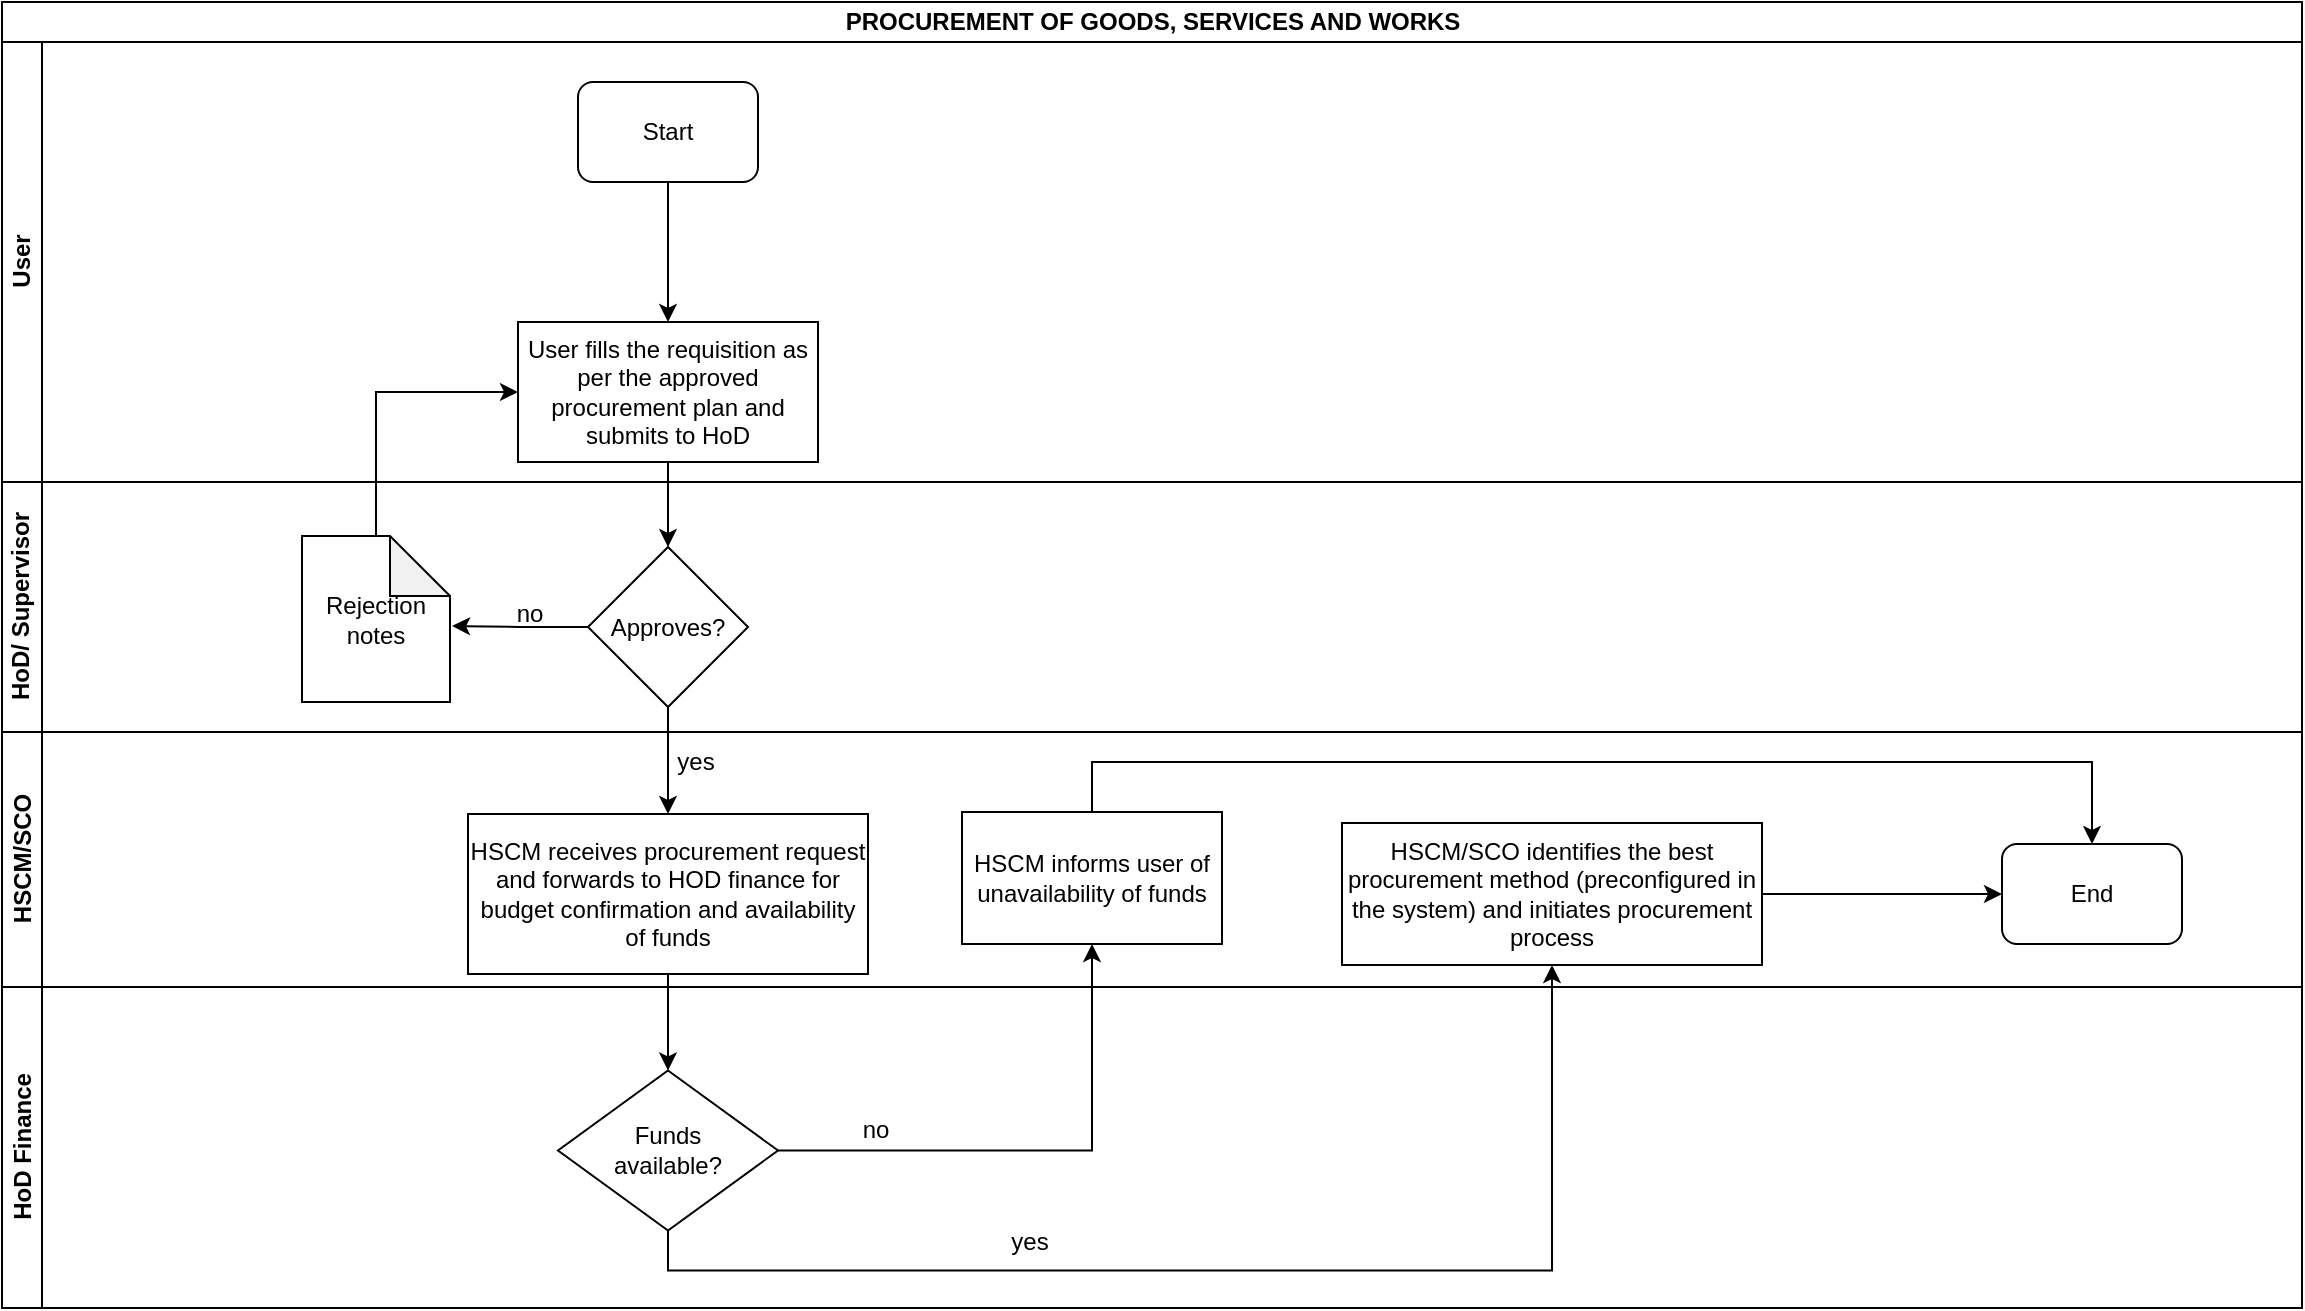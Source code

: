 <mxfile version="14.0.0" type="github">
  <diagram id="jesvzsV6G7X0xek4dLhK" name="Page-1">
    <mxGraphModel dx="1038" dy="547" grid="1" gridSize="10" guides="1" tooltips="1" connect="1" arrows="1" fold="1" page="1" pageScale="1" pageWidth="1169" pageHeight="827" math="0" shadow="0">
      <root>
        <mxCell id="0" />
        <mxCell id="1" parent="0" />
        <mxCell id="IUnoVWmaFJZGCMUDejoO-1" value="PROCUREMENT OF GOODS, SERVICES AND WORKS" style="swimlane;html=1;childLayout=stackLayout;resizeParent=1;resizeParentMax=0;horizontal=1;startSize=20;horizontalStack=0;" vertex="1" parent="1">
          <mxGeometry x="10" y="10" width="1150" height="653" as="geometry" />
        </mxCell>
        <mxCell id="IUnoVWmaFJZGCMUDejoO-2" value="User" style="swimlane;html=1;startSize=20;horizontal=0;" vertex="1" parent="IUnoVWmaFJZGCMUDejoO-1">
          <mxGeometry y="20" width="1150" height="220" as="geometry" />
        </mxCell>
        <mxCell id="IUnoVWmaFJZGCMUDejoO-3" value="Start" style="rounded=1;whiteSpace=wrap;html=1;" vertex="1" parent="IUnoVWmaFJZGCMUDejoO-2">
          <mxGeometry x="288" y="20" width="90" height="50" as="geometry" />
        </mxCell>
        <mxCell id="IUnoVWmaFJZGCMUDejoO-4" value="User fills the requisition as per the approved procurement plan and submits to HoD" style="rounded=0;whiteSpace=wrap;html=1;" vertex="1" parent="IUnoVWmaFJZGCMUDejoO-2">
          <mxGeometry x="258" y="140" width="150" height="70" as="geometry" />
        </mxCell>
        <mxCell id="IUnoVWmaFJZGCMUDejoO-5" value="" style="edgeStyle=orthogonalEdgeStyle;rounded=0;orthogonalLoop=1;jettySize=auto;html=1;entryX=0.5;entryY=0;entryDx=0;entryDy=0;" edge="1" parent="IUnoVWmaFJZGCMUDejoO-2" source="IUnoVWmaFJZGCMUDejoO-3" target="IUnoVWmaFJZGCMUDejoO-4">
          <mxGeometry relative="1" as="geometry">
            <mxPoint x="333" y="145" as="targetPoint" />
          </mxGeometry>
        </mxCell>
        <mxCell id="IUnoVWmaFJZGCMUDejoO-6" value="" style="edgeStyle=orthogonalEdgeStyle;rounded=0;orthogonalLoop=1;jettySize=auto;html=1;" edge="1" parent="IUnoVWmaFJZGCMUDejoO-1" source="IUnoVWmaFJZGCMUDejoO-4" target="IUnoVWmaFJZGCMUDejoO-12">
          <mxGeometry relative="1" as="geometry">
            <mxPoint x="333" y="300" as="targetPoint" />
          </mxGeometry>
        </mxCell>
        <mxCell id="IUnoVWmaFJZGCMUDejoO-7" value="" style="edgeStyle=orthogonalEdgeStyle;rounded=0;orthogonalLoop=1;jettySize=auto;html=1;" edge="1" parent="IUnoVWmaFJZGCMUDejoO-1" source="IUnoVWmaFJZGCMUDejoO-12" target="IUnoVWmaFJZGCMUDejoO-16">
          <mxGeometry relative="1" as="geometry" />
        </mxCell>
        <mxCell id="IUnoVWmaFJZGCMUDejoO-8" value="" style="edgeStyle=orthogonalEdgeStyle;rounded=0;orthogonalLoop=1;jettySize=auto;html=1;entryX=0;entryY=0.5;entryDx=0;entryDy=0;" edge="1" parent="IUnoVWmaFJZGCMUDejoO-1" source="IUnoVWmaFJZGCMUDejoO-13" target="IUnoVWmaFJZGCMUDejoO-4">
          <mxGeometry relative="1" as="geometry">
            <mxPoint x="187" y="185.5" as="targetPoint" />
            <Array as="points">
              <mxPoint x="187" y="195" />
            </Array>
          </mxGeometry>
        </mxCell>
        <mxCell id="IUnoVWmaFJZGCMUDejoO-9" value="" style="edgeStyle=orthogonalEdgeStyle;rounded=0;orthogonalLoop=1;jettySize=auto;html=1;" edge="1" parent="IUnoVWmaFJZGCMUDejoO-1" source="IUnoVWmaFJZGCMUDejoO-16" target="IUnoVWmaFJZGCMUDejoO-24">
          <mxGeometry relative="1" as="geometry" />
        </mxCell>
        <mxCell id="IUnoVWmaFJZGCMUDejoO-10" value="" style="edgeStyle=orthogonalEdgeStyle;rounded=0;orthogonalLoop=1;jettySize=auto;html=1;exitX=0.5;exitY=1;exitDx=0;exitDy=0;" edge="1" parent="IUnoVWmaFJZGCMUDejoO-1" source="IUnoVWmaFJZGCMUDejoO-24" target="IUnoVWmaFJZGCMUDejoO-18">
          <mxGeometry relative="1" as="geometry" />
        </mxCell>
        <mxCell id="IUnoVWmaFJZGCMUDejoO-11" value="HoD/ Supervisor" style="swimlane;html=1;startSize=20;horizontal=0;" vertex="1" parent="IUnoVWmaFJZGCMUDejoO-1">
          <mxGeometry y="240" width="1150" height="125" as="geometry" />
        </mxCell>
        <mxCell id="IUnoVWmaFJZGCMUDejoO-12" value="Approves?" style="rhombus;whiteSpace=wrap;html=1;" vertex="1" parent="IUnoVWmaFJZGCMUDejoO-11">
          <mxGeometry x="293" y="32.5" width="80" height="80" as="geometry" />
        </mxCell>
        <mxCell id="IUnoVWmaFJZGCMUDejoO-13" value="Rejection notes" style="shape=note;whiteSpace=wrap;html=1;backgroundOutline=1;darkOpacity=0.05;" vertex="1" parent="IUnoVWmaFJZGCMUDejoO-11">
          <mxGeometry x="150" y="27" width="74" height="83" as="geometry" />
        </mxCell>
        <mxCell id="IUnoVWmaFJZGCMUDejoO-14" value="" style="edgeStyle=orthogonalEdgeStyle;rounded=0;orthogonalLoop=1;jettySize=auto;html=1;entryX=1.014;entryY=0.542;entryDx=0;entryDy=0;entryPerimeter=0;exitX=0;exitY=0.5;exitDx=0;exitDy=0;" edge="1" parent="IUnoVWmaFJZGCMUDejoO-11" source="IUnoVWmaFJZGCMUDejoO-12" target="IUnoVWmaFJZGCMUDejoO-13">
          <mxGeometry relative="1" as="geometry">
            <mxPoint x="293" y="75.5" as="sourcePoint" />
            <mxPoint x="244" y="90" as="targetPoint" />
          </mxGeometry>
        </mxCell>
        <mxCell id="IUnoVWmaFJZGCMUDejoO-15" value="HSCM/SCO" style="swimlane;html=1;startSize=20;horizontal=0;" vertex="1" parent="IUnoVWmaFJZGCMUDejoO-1">
          <mxGeometry y="365" width="1150" height="127.5" as="geometry" />
        </mxCell>
        <mxCell id="IUnoVWmaFJZGCMUDejoO-16" value="HSCM receives procurement request and forwards to HOD finance for budget confirmation and availability of funds" style="whiteSpace=wrap;html=1;" vertex="1" parent="IUnoVWmaFJZGCMUDejoO-15">
          <mxGeometry x="233" y="41" width="200" height="80" as="geometry" />
        </mxCell>
        <mxCell id="IUnoVWmaFJZGCMUDejoO-17" value="yes" style="text;html=1;strokeColor=none;fillColor=none;align=center;verticalAlign=middle;whiteSpace=wrap;rounded=0;" vertex="1" parent="IUnoVWmaFJZGCMUDejoO-15">
          <mxGeometry x="327" y="5" width="40" height="20" as="geometry" />
        </mxCell>
        <mxCell id="IUnoVWmaFJZGCMUDejoO-18" value="HSCM/SCO identifies the best procurement method (preconfigured in the system) and initiates procurement process" style="whiteSpace=wrap;html=1;" vertex="1" parent="IUnoVWmaFJZGCMUDejoO-15">
          <mxGeometry x="670" y="45.5" width="210" height="71" as="geometry" />
        </mxCell>
        <mxCell id="IUnoVWmaFJZGCMUDejoO-19" value="End" style="rounded=1;whiteSpace=wrap;html=1;" vertex="1" parent="IUnoVWmaFJZGCMUDejoO-15">
          <mxGeometry x="1000" y="56" width="90" height="50" as="geometry" />
        </mxCell>
        <mxCell id="IUnoVWmaFJZGCMUDejoO-20" value="" style="edgeStyle=orthogonalEdgeStyle;rounded=0;orthogonalLoop=1;jettySize=auto;html=1;entryX=0;entryY=0.5;entryDx=0;entryDy=0;" edge="1" parent="IUnoVWmaFJZGCMUDejoO-15" source="IUnoVWmaFJZGCMUDejoO-18" target="IUnoVWmaFJZGCMUDejoO-19">
          <mxGeometry relative="1" as="geometry">
            <mxPoint x="1005" y="81" as="targetPoint" />
          </mxGeometry>
        </mxCell>
        <mxCell id="IUnoVWmaFJZGCMUDejoO-21" value="HSCM informs user of unavailability of funds" style="whiteSpace=wrap;html=1;" vertex="1" parent="IUnoVWmaFJZGCMUDejoO-15">
          <mxGeometry x="480" y="40" width="130" height="66" as="geometry" />
        </mxCell>
        <mxCell id="IUnoVWmaFJZGCMUDejoO-22" value="" style="edgeStyle=orthogonalEdgeStyle;rounded=0;orthogonalLoop=1;jettySize=auto;html=1;entryX=0.5;entryY=0;entryDx=0;entryDy=0;" edge="1" parent="IUnoVWmaFJZGCMUDejoO-15" source="IUnoVWmaFJZGCMUDejoO-21" target="IUnoVWmaFJZGCMUDejoO-19">
          <mxGeometry relative="1" as="geometry">
            <mxPoint x="545" y="-33" as="targetPoint" />
            <Array as="points">
              <mxPoint x="545" y="15" />
              <mxPoint x="1045" y="15" />
            </Array>
          </mxGeometry>
        </mxCell>
        <mxCell id="IUnoVWmaFJZGCMUDejoO-23" value="HoD Finance" style="swimlane;html=1;startSize=20;horizontal=0;" vertex="1" parent="IUnoVWmaFJZGCMUDejoO-1">
          <mxGeometry y="492.5" width="1150" height="160.5" as="geometry" />
        </mxCell>
        <mxCell id="IUnoVWmaFJZGCMUDejoO-24" value="&lt;div&gt;Funds &lt;br&gt;&lt;/div&gt;&lt;div&gt;available?&lt;/div&gt;" style="rhombus;whiteSpace=wrap;html=1;" vertex="1" parent="IUnoVWmaFJZGCMUDejoO-23">
          <mxGeometry x="278" y="41.75" width="110" height="80" as="geometry" />
        </mxCell>
        <mxCell id="IUnoVWmaFJZGCMUDejoO-25" value="yes" style="text;html=1;strokeColor=none;fillColor=none;align=center;verticalAlign=middle;whiteSpace=wrap;rounded=0;" vertex="1" parent="IUnoVWmaFJZGCMUDejoO-23">
          <mxGeometry x="494" y="117.5" width="40" height="20" as="geometry" />
        </mxCell>
        <mxCell id="IUnoVWmaFJZGCMUDejoO-26" value="" style="edgeStyle=orthogonalEdgeStyle;rounded=0;orthogonalLoop=1;jettySize=auto;html=1;" edge="1" parent="IUnoVWmaFJZGCMUDejoO-1" source="IUnoVWmaFJZGCMUDejoO-24" target="IUnoVWmaFJZGCMUDejoO-21">
          <mxGeometry relative="1" as="geometry" />
        </mxCell>
        <mxCell id="IUnoVWmaFJZGCMUDejoO-27" value="no" style="text;html=1;strokeColor=none;fillColor=none;align=center;verticalAlign=middle;whiteSpace=wrap;rounded=0;" vertex="1" parent="1">
          <mxGeometry x="254" y="306" width="40" height="20" as="geometry" />
        </mxCell>
        <mxCell id="IUnoVWmaFJZGCMUDejoO-28" value="no" style="text;html=1;strokeColor=none;fillColor=none;align=center;verticalAlign=middle;whiteSpace=wrap;rounded=0;" vertex="1" parent="1">
          <mxGeometry x="427" y="564" width="40" height="20" as="geometry" />
        </mxCell>
      </root>
    </mxGraphModel>
  </diagram>
</mxfile>
